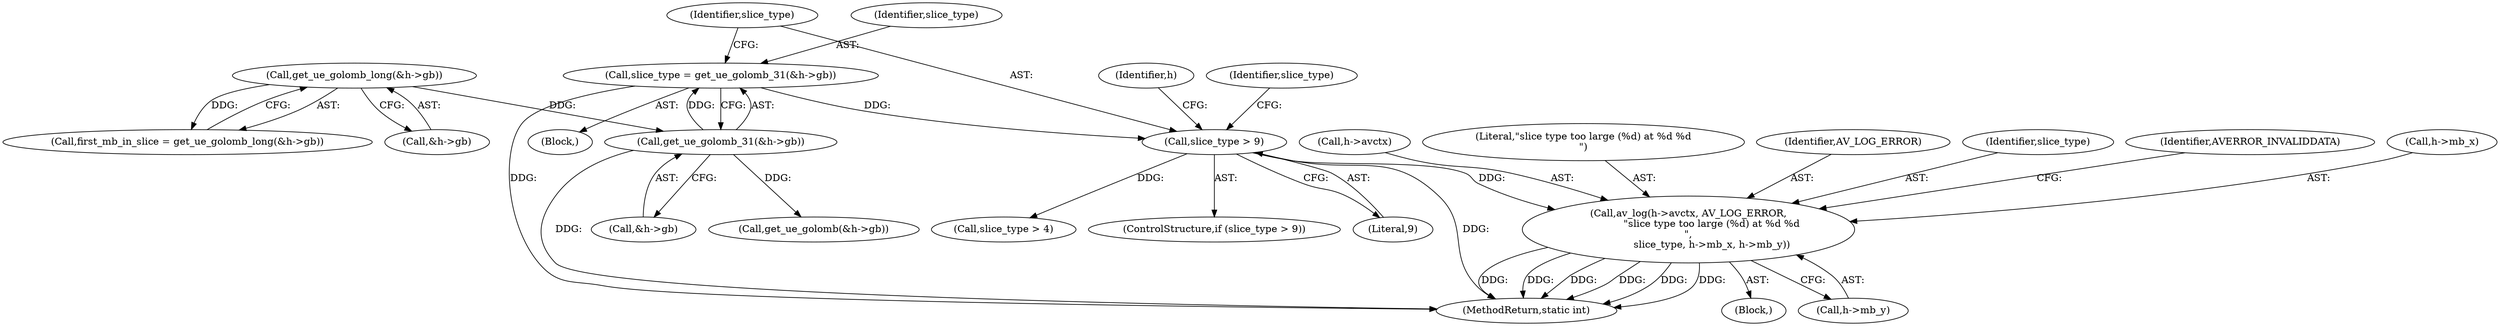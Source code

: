 digraph "0_FFmpeg_29ffeef5e73b8f41ff3a3f2242d356759c66f91f@pointer" {
"1000240" [label="(Call,av_log(h->avctx, AV_LOG_ERROR,\n               \"slice type too large (%d) at %d %d\n\",\n               slice_type, h->mb_x, h->mb_y))"];
"1000236" [label="(Call,slice_type > 9)"];
"1000228" [label="(Call,slice_type = get_ue_golomb_31(&h->gb))"];
"1000230" [label="(Call,get_ue_golomb_31(&h->gb))"];
"1000168" [label="(Call,get_ue_golomb_long(&h->gb))"];
"1000241" [label="(Call,h->avctx)"];
"1000236" [label="(Call,slice_type > 9)"];
"1000228" [label="(Call,slice_type = get_ue_golomb_31(&h->gb))"];
"1000230" [label="(Call,get_ue_golomb_31(&h->gb))"];
"1000239" [label="(Block,)"];
"1000231" [label="(Call,&h->gb)"];
"1000168" [label="(Call,get_ue_golomb_long(&h->gb))"];
"1000245" [label="(Literal,\"slice type too large (%d) at %d %d\n\")"];
"1000242" [label="(Identifier,h)"];
"1000235" [label="(ControlStructure,if (slice_type > 9))"];
"1000169" [label="(Call,&h->gb)"];
"1000238" [label="(Literal,9)"];
"1003426" [label="(MethodReturn,static int)"];
"1000237" [label="(Identifier,slice_type)"];
"1000256" [label="(Call,slice_type > 4)"];
"1000244" [label="(Identifier,AV_LOG_ERROR)"];
"1000229" [label="(Identifier,slice_type)"];
"1000127" [label="(Block,)"];
"1000250" [label="(Call,h->mb_y)"];
"1000166" [label="(Call,first_mb_in_slice = get_ue_golomb_long(&h->gb))"];
"1000246" [label="(Identifier,slice_type)"];
"1000254" [label="(Identifier,AVERROR_INVALIDDATA)"];
"1000257" [label="(Identifier,slice_type)"];
"1000240" [label="(Call,av_log(h->avctx, AV_LOG_ERROR,\n               \"slice type too large (%d) at %d %d\n\",\n               slice_type, h->mb_x, h->mb_y))"];
"1000300" [label="(Call,get_ue_golomb(&h->gb))"];
"1000247" [label="(Call,h->mb_x)"];
"1000240" -> "1000239"  [label="AST: "];
"1000240" -> "1000250"  [label="CFG: "];
"1000241" -> "1000240"  [label="AST: "];
"1000244" -> "1000240"  [label="AST: "];
"1000245" -> "1000240"  [label="AST: "];
"1000246" -> "1000240"  [label="AST: "];
"1000247" -> "1000240"  [label="AST: "];
"1000250" -> "1000240"  [label="AST: "];
"1000254" -> "1000240"  [label="CFG: "];
"1000240" -> "1003426"  [label="DDG: "];
"1000240" -> "1003426"  [label="DDG: "];
"1000240" -> "1003426"  [label="DDG: "];
"1000240" -> "1003426"  [label="DDG: "];
"1000240" -> "1003426"  [label="DDG: "];
"1000240" -> "1003426"  [label="DDG: "];
"1000236" -> "1000240"  [label="DDG: "];
"1000236" -> "1000235"  [label="AST: "];
"1000236" -> "1000238"  [label="CFG: "];
"1000237" -> "1000236"  [label="AST: "];
"1000238" -> "1000236"  [label="AST: "];
"1000242" -> "1000236"  [label="CFG: "];
"1000257" -> "1000236"  [label="CFG: "];
"1000236" -> "1003426"  [label="DDG: "];
"1000228" -> "1000236"  [label="DDG: "];
"1000236" -> "1000256"  [label="DDG: "];
"1000228" -> "1000127"  [label="AST: "];
"1000228" -> "1000230"  [label="CFG: "];
"1000229" -> "1000228"  [label="AST: "];
"1000230" -> "1000228"  [label="AST: "];
"1000237" -> "1000228"  [label="CFG: "];
"1000228" -> "1003426"  [label="DDG: "];
"1000230" -> "1000228"  [label="DDG: "];
"1000230" -> "1000231"  [label="CFG: "];
"1000231" -> "1000230"  [label="AST: "];
"1000230" -> "1003426"  [label="DDG: "];
"1000168" -> "1000230"  [label="DDG: "];
"1000230" -> "1000300"  [label="DDG: "];
"1000168" -> "1000166"  [label="AST: "];
"1000168" -> "1000169"  [label="CFG: "];
"1000169" -> "1000168"  [label="AST: "];
"1000166" -> "1000168"  [label="CFG: "];
"1000168" -> "1000166"  [label="DDG: "];
}
